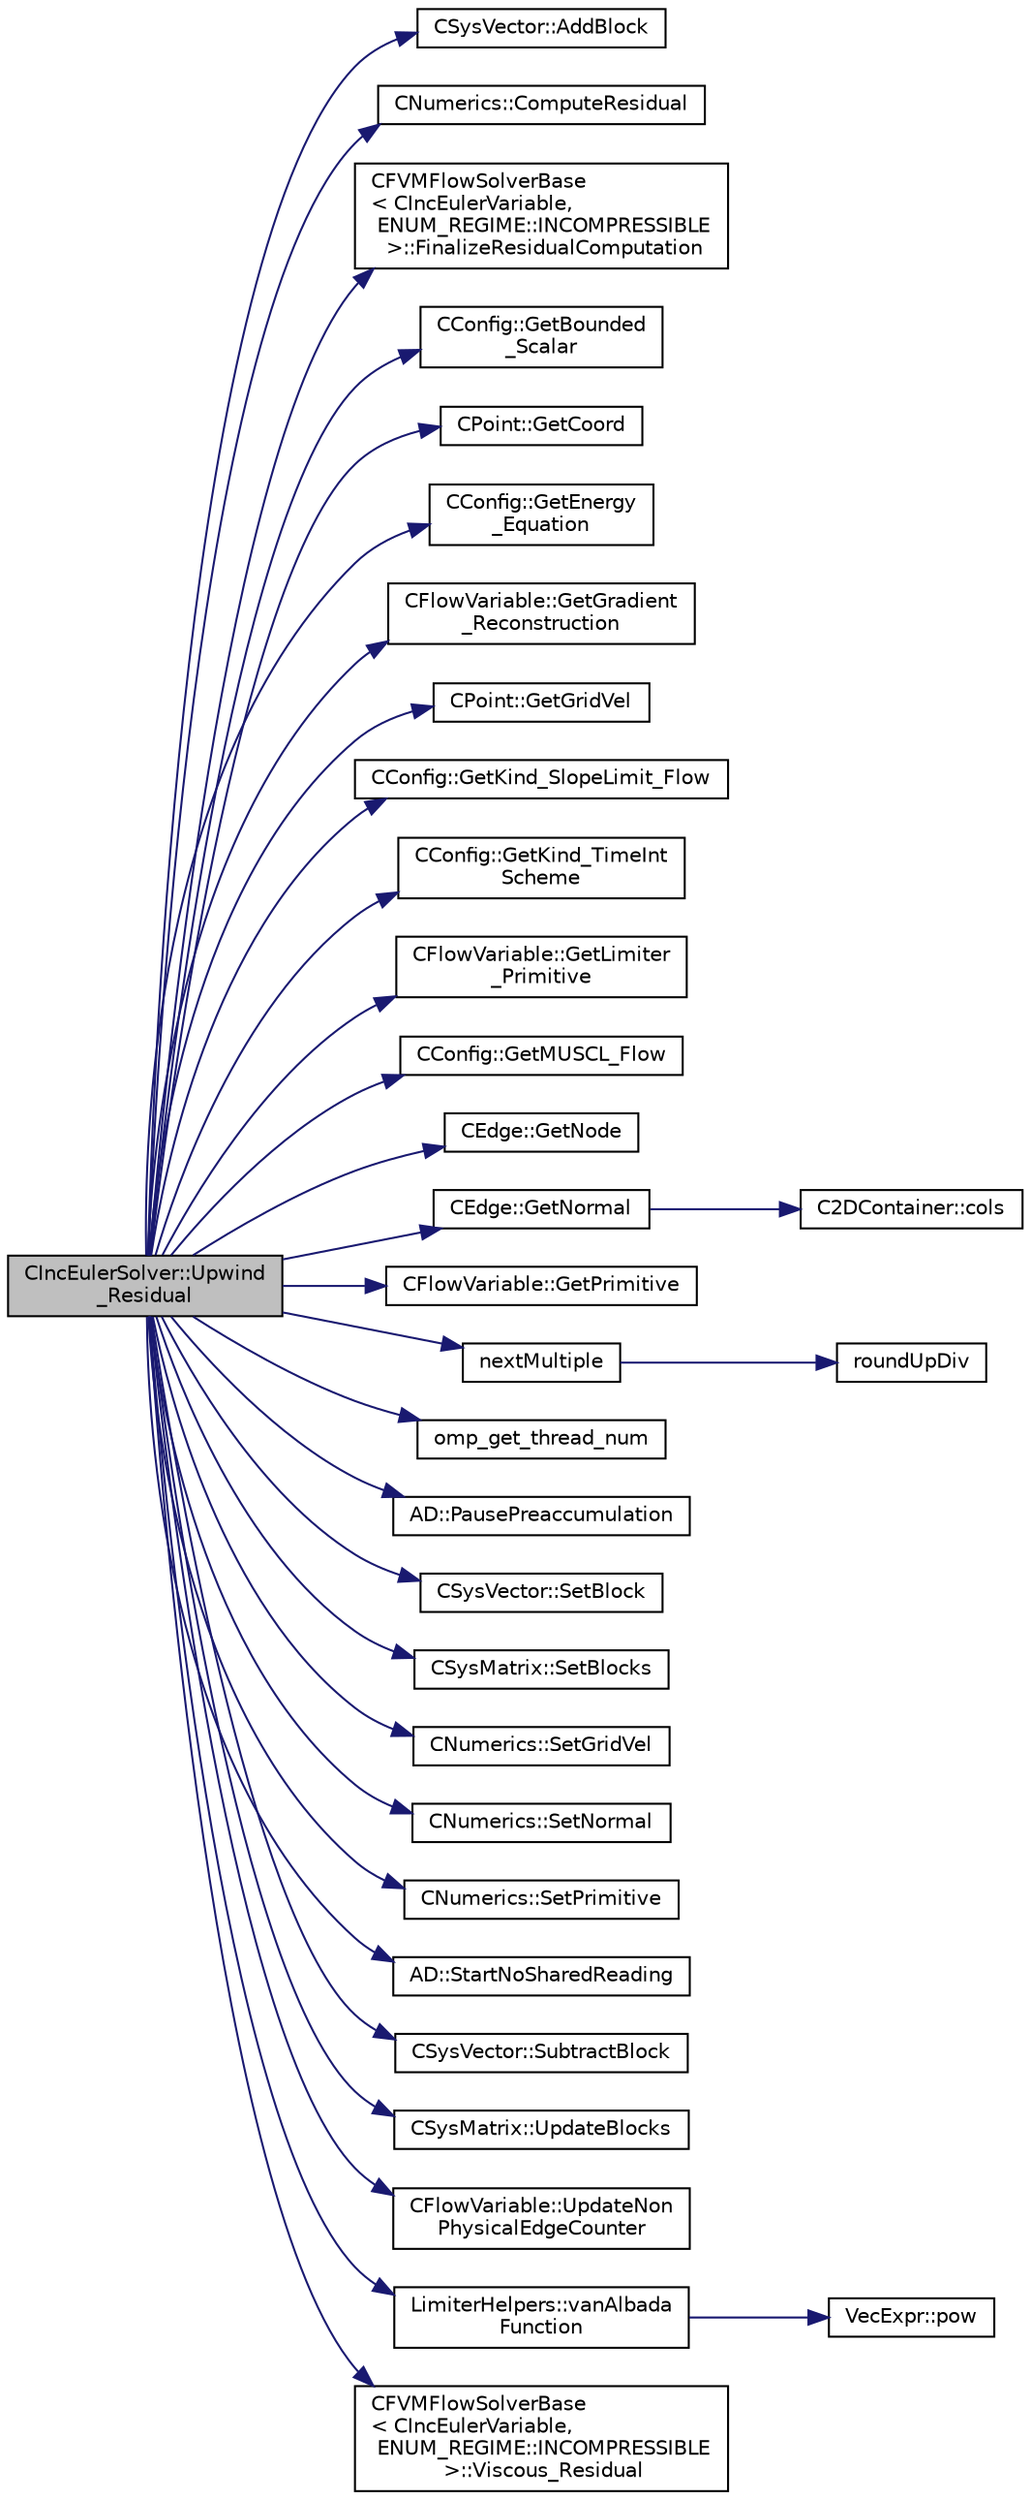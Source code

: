 digraph "CIncEulerSolver::Upwind_Residual"
{
 // LATEX_PDF_SIZE
  edge [fontname="Helvetica",fontsize="10",labelfontname="Helvetica",labelfontsize="10"];
  node [fontname="Helvetica",fontsize="10",shape=record];
  rankdir="LR";
  Node1 [label="CIncEulerSolver::Upwind\l_Residual",height=0.2,width=0.4,color="black", fillcolor="grey75", style="filled", fontcolor="black",tooltip="Compute the spatial integration using a upwind scheme."];
  Node1 -> Node2 [color="midnightblue",fontsize="10",style="solid",fontname="Helvetica"];
  Node2 [label="CSysVector::AddBlock",height=0.2,width=0.4,color="black", fillcolor="white", style="filled",URL="$classCSysVector.html#aa463275cba394503a9778529fdaa4494",tooltip="Add \"block\" to the vector, see SetBlock."];
  Node1 -> Node3 [color="midnightblue",fontsize="10",style="solid",fontname="Helvetica"];
  Node3 [label="CNumerics::ComputeResidual",height=0.2,width=0.4,color="black", fillcolor="white", style="filled",URL="$classCNumerics.html#aa0ca13663a047ef2640b377b33875e29",tooltip="Compute the numerical residual."];
  Node1 -> Node4 [color="midnightblue",fontsize="10",style="solid",fontname="Helvetica"];
  Node4 [label="CFVMFlowSolverBase\l\< CIncEulerVariable,\l ENUM_REGIME::INCOMPRESSIBLE\l \>::FinalizeResidualComputation",height=0.2,width=0.4,color="black", fillcolor="white", style="filled",URL="$classCFVMFlowSolverBase.html#a0cac91b15aa61de657289b114bd796bc",tooltip="Sums edge fluxes (if required) and computes the global error counter."];
  Node1 -> Node5 [color="midnightblue",fontsize="10",style="solid",fontname="Helvetica"];
  Node5 [label="CConfig::GetBounded\l_Scalar",height=0.2,width=0.4,color="black", fillcolor="white", style="filled",URL="$classCConfig.html#ae85de48cdf0515210c519cb4a95682a8",tooltip="Returns true if bounded scalar mode is used for any equation."];
  Node1 -> Node6 [color="midnightblue",fontsize="10",style="solid",fontname="Helvetica"];
  Node6 [label="CPoint::GetCoord",height=0.2,width=0.4,color="black", fillcolor="white", style="filled",URL="$classCPoint.html#ab16c29dd03911529cd73bf467c313179",tooltip="Get the coordinates dor the control volume."];
  Node1 -> Node7 [color="midnightblue",fontsize="10",style="solid",fontname="Helvetica"];
  Node7 [label="CConfig::GetEnergy\l_Equation",height=0.2,width=0.4,color="black", fillcolor="white", style="filled",URL="$classCConfig.html#a085accf5825cdba0219fc734f4fadb8c",tooltip="Flag for whether to solve the energy equation for incompressible flows."];
  Node1 -> Node8 [color="midnightblue",fontsize="10",style="solid",fontname="Helvetica"];
  Node8 [label="CFlowVariable::GetGradient\l_Reconstruction",height=0.2,width=0.4,color="black", fillcolor="white", style="filled",URL="$classCFlowVariable.html#a4d07016305eebeb1aedfdc4706da0c47",tooltip="Get the array of the reconstruction variables gradient at a node."];
  Node1 -> Node9 [color="midnightblue",fontsize="10",style="solid",fontname="Helvetica"];
  Node9 [label="CPoint::GetGridVel",height=0.2,width=0.4,color="black", fillcolor="white", style="filled",URL="$classCPoint.html#a65d855a9c2ad2971546038b34acd5b92",tooltip="Get the value of the grid velocity at the point."];
  Node1 -> Node10 [color="midnightblue",fontsize="10",style="solid",fontname="Helvetica"];
  Node10 [label="CConfig::GetKind_SlopeLimit_Flow",height=0.2,width=0.4,color="black", fillcolor="white", style="filled",URL="$classCConfig.html#a31504bfdad401a8879a9e0a121320f96",tooltip="Get the method for limiting the spatial gradients."];
  Node1 -> Node11 [color="midnightblue",fontsize="10",style="solid",fontname="Helvetica"];
  Node11 [label="CConfig::GetKind_TimeInt\lScheme",height=0.2,width=0.4,color="black", fillcolor="white", style="filled",URL="$classCConfig.html#ad16f71356f146b530fb1fbb45444525c",tooltip="Get the kind of time integration method."];
  Node1 -> Node12 [color="midnightblue",fontsize="10",style="solid",fontname="Helvetica"];
  Node12 [label="CFlowVariable::GetLimiter\l_Primitive",height=0.2,width=0.4,color="black", fillcolor="white", style="filled",URL="$classCFlowVariable.html#ad0f118b359e064d94e1eddf15d6bad51",tooltip="Get the value of the primitive variables gradient."];
  Node1 -> Node13 [color="midnightblue",fontsize="10",style="solid",fontname="Helvetica"];
  Node13 [label="CConfig::GetMUSCL_Flow",height=0.2,width=0.4,color="black", fillcolor="white", style="filled",URL="$classCConfig.html#a97ba000591a72e4d8f0fc71bc75bd38a",tooltip="Get if the upwind scheme used MUSCL or not."];
  Node1 -> Node14 [color="midnightblue",fontsize="10",style="solid",fontname="Helvetica"];
  Node14 [label="CEdge::GetNode",height=0.2,width=0.4,color="black", fillcolor="white", style="filled",URL="$classCEdge.html#a5cd6f283cb2f3e4dfc037c0db6ae1055",tooltip="Get left/right node index defining the edge."];
  Node1 -> Node15 [color="midnightblue",fontsize="10",style="solid",fontname="Helvetica"];
  Node15 [label="CEdge::GetNormal",height=0.2,width=0.4,color="black", fillcolor="white", style="filled",URL="$classCEdge.html#a4ace970590e47bd39ea5780c3e0e2037",tooltip="Copy the the normal vector of a face."];
  Node15 -> Node16 [color="midnightblue",fontsize="10",style="solid",fontname="Helvetica"];
  Node16 [label="C2DContainer::cols",height=0.2,width=0.4,color="black", fillcolor="white", style="filled",URL="$classC2DContainer.html#ab6d9161cd08887f034322ebcbc3deb12",tooltip=" "];
  Node1 -> Node17 [color="midnightblue",fontsize="10",style="solid",fontname="Helvetica"];
  Node17 [label="CFlowVariable::GetPrimitive",height=0.2,width=0.4,color="black", fillcolor="white", style="filled",URL="$classCFlowVariable.html#a852271c741f1e7cdb1d391941266d344",tooltip="Get a primitive variable."];
  Node1 -> Node18 [color="midnightblue",fontsize="10",style="solid",fontname="Helvetica"];
  Node18 [label="nextMultiple",height=0.2,width=0.4,color="black", fillcolor="white", style="filled",URL="$omp__structure_8hpp.html#adb8cd1783c3fe468888c1c0a5b57cace",tooltip="Round up to next multiple."];
  Node18 -> Node19 [color="midnightblue",fontsize="10",style="solid",fontname="Helvetica"];
  Node19 [label="roundUpDiv",height=0.2,width=0.4,color="black", fillcolor="white", style="filled",URL="$omp__structure_8hpp.html#a1c00281f52b615b111a4990b2d2a5157",tooltip="Integer division rounding up."];
  Node1 -> Node20 [color="midnightblue",fontsize="10",style="solid",fontname="Helvetica"];
  Node20 [label="omp_get_thread_num",height=0.2,width=0.4,color="black", fillcolor="white", style="filled",URL="$omp__structure_8hpp.html#aad63dd7e34961dbbd2e8774e7f6bc2d0",tooltip="Index of current thread, akin to MPI rank."];
  Node1 -> Node21 [color="midnightblue",fontsize="10",style="solid",fontname="Helvetica"];
  Node21 [label="AD::PausePreaccumulation",height=0.2,width=0.4,color="black", fillcolor="white", style="filled",URL="$namespaceAD.html#ad52c77e1fb6275bbff2bfab6aa498280",tooltip="Pause the use of preaccumulation."];
  Node1 -> Node22 [color="midnightblue",fontsize="10",style="solid",fontname="Helvetica"];
  Node22 [label="CSysVector::SetBlock",height=0.2,width=0.4,color="black", fillcolor="white", style="filled",URL="$classCSysVector.html#acceb60ca98fa7ede9520adde322009eb",tooltip="Set \"block\" to the vector."];
  Node1 -> Node23 [color="midnightblue",fontsize="10",style="solid",fontname="Helvetica"];
  Node23 [label="CSysMatrix::SetBlocks",height=0.2,width=0.4,color="black", fillcolor="white", style="filled",URL="$classCSysMatrix.html#ad10c231690cd58c0d0962ea2454f4339",tooltip="Sets 2 blocks ij and ji (add to i* sub from j*) associated with one edge of an FVM-type sparse patter..."];
  Node1 -> Node24 [color="midnightblue",fontsize="10",style="solid",fontname="Helvetica"];
  Node24 [label="CNumerics::SetGridVel",height=0.2,width=0.4,color="black", fillcolor="white", style="filled",URL="$classCNumerics.html#a3f116b5718153aefee7a22735797af29",tooltip="Set the velocity of the computational grid."];
  Node1 -> Node25 [color="midnightblue",fontsize="10",style="solid",fontname="Helvetica"];
  Node25 [label="CNumerics::SetNormal",height=0.2,width=0.4,color="black", fillcolor="white", style="filled",URL="$classCNumerics.html#a93fd2262832ae5081317548f2f9cdbb3",tooltip="Set the value of the normal vector to the face between two points."];
  Node1 -> Node26 [color="midnightblue",fontsize="10",style="solid",fontname="Helvetica"];
  Node26 [label="CNumerics::SetPrimitive",height=0.2,width=0.4,color="black", fillcolor="white", style="filled",URL="$classCNumerics.html#a028c500ba7ce96d3af061fc8218f76f1",tooltip="Set the value of the primitive variables."];
  Node1 -> Node27 [color="midnightblue",fontsize="10",style="solid",fontname="Helvetica"];
  Node27 [label="AD::StartNoSharedReading",height=0.2,width=0.4,color="black", fillcolor="white", style="filled",URL="$namespaceAD.html#ac6c34b1654aff3cb19cb0e0de7f2ae5b",tooltip="Begin a hybrid parallel adjoint evaluation mode that assumes an inherently safe reverse path."];
  Node1 -> Node28 [color="midnightblue",fontsize="10",style="solid",fontname="Helvetica"];
  Node28 [label="CSysVector::SubtractBlock",height=0.2,width=0.4,color="black", fillcolor="white", style="filled",URL="$classCSysVector.html#a71ea6ec1ebdb77535b976bb40e7659a6",tooltip="Subtract \"block\" from the vector, see AddBlock."];
  Node1 -> Node29 [color="midnightblue",fontsize="10",style="solid",fontname="Helvetica"];
  Node29 [label="CSysMatrix::UpdateBlocks",height=0.2,width=0.4,color="black", fillcolor="white", style="filled",URL="$classCSysMatrix.html#a1e6f636ed0be6a752fb3b3830a61efda",tooltip="Update 4 blocks ii, ij, ji, jj (add to i* sub from j*)."];
  Node1 -> Node30 [color="midnightblue",fontsize="10",style="solid",fontname="Helvetica"];
  Node30 [label="CFlowVariable::UpdateNon\lPhysicalEdgeCounter",height=0.2,width=0.4,color="black", fillcolor="white", style="filled",URL="$classCFlowVariable.html#ab90a36d8539c8d7b6035195e703527a9",tooltip="Updates the non-physical counter of an edge."];
  Node1 -> Node31 [color="midnightblue",fontsize="10",style="solid",fontname="Helvetica"];
  Node31 [label="LimiterHelpers::vanAlbada\lFunction",height=0.2,width=0.4,color="black", fillcolor="white", style="filled",URL="$structLimiterHelpers.html#a7e864dd369967ec38644a0a5fb3cf555",tooltip=" "];
  Node31 -> Node32 [color="midnightblue",fontsize="10",style="solid",fontname="Helvetica"];
  Node32 [label="VecExpr::pow",height=0.2,width=0.4,color="black", fillcolor="white", style="filled",URL="$group__VecExpr.html#ga7fb255e1f2a1773d3cc6ff7bee1aadd2",tooltip=" "];
  Node1 -> Node33 [color="midnightblue",fontsize="10",style="solid",fontname="Helvetica"];
  Node33 [label="CFVMFlowSolverBase\l\< CIncEulerVariable,\l ENUM_REGIME::INCOMPRESSIBLE\l \>::Viscous_Residual",height=0.2,width=0.4,color="black", fillcolor="white", style="filled",URL="$classCFVMFlowSolverBase.html#a698233b7c2f0964c146a82438ffa93b1",tooltip="A virtual member."];
}
